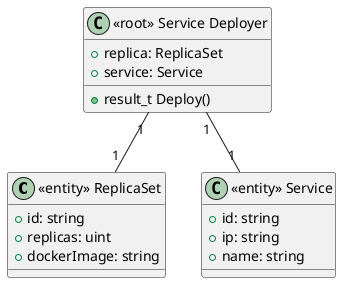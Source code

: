 @startuml

class "<<entity>> ReplicaSet" as ReplicaSet {
  +id: string
  +replicas: uint
  +dockerImage: string
}

class "<<entity>> Service" as Service {
  +id: string
  +ip: string
  +name: string
}

class "<<root>> Service Deployer" as deployer {
  +replica: ReplicaSet
  +service: Service
  +result_t Deploy()
}

ReplicaSet "1" -up- "1" deployer
Service "1" -up- "1" deployer

@enduml